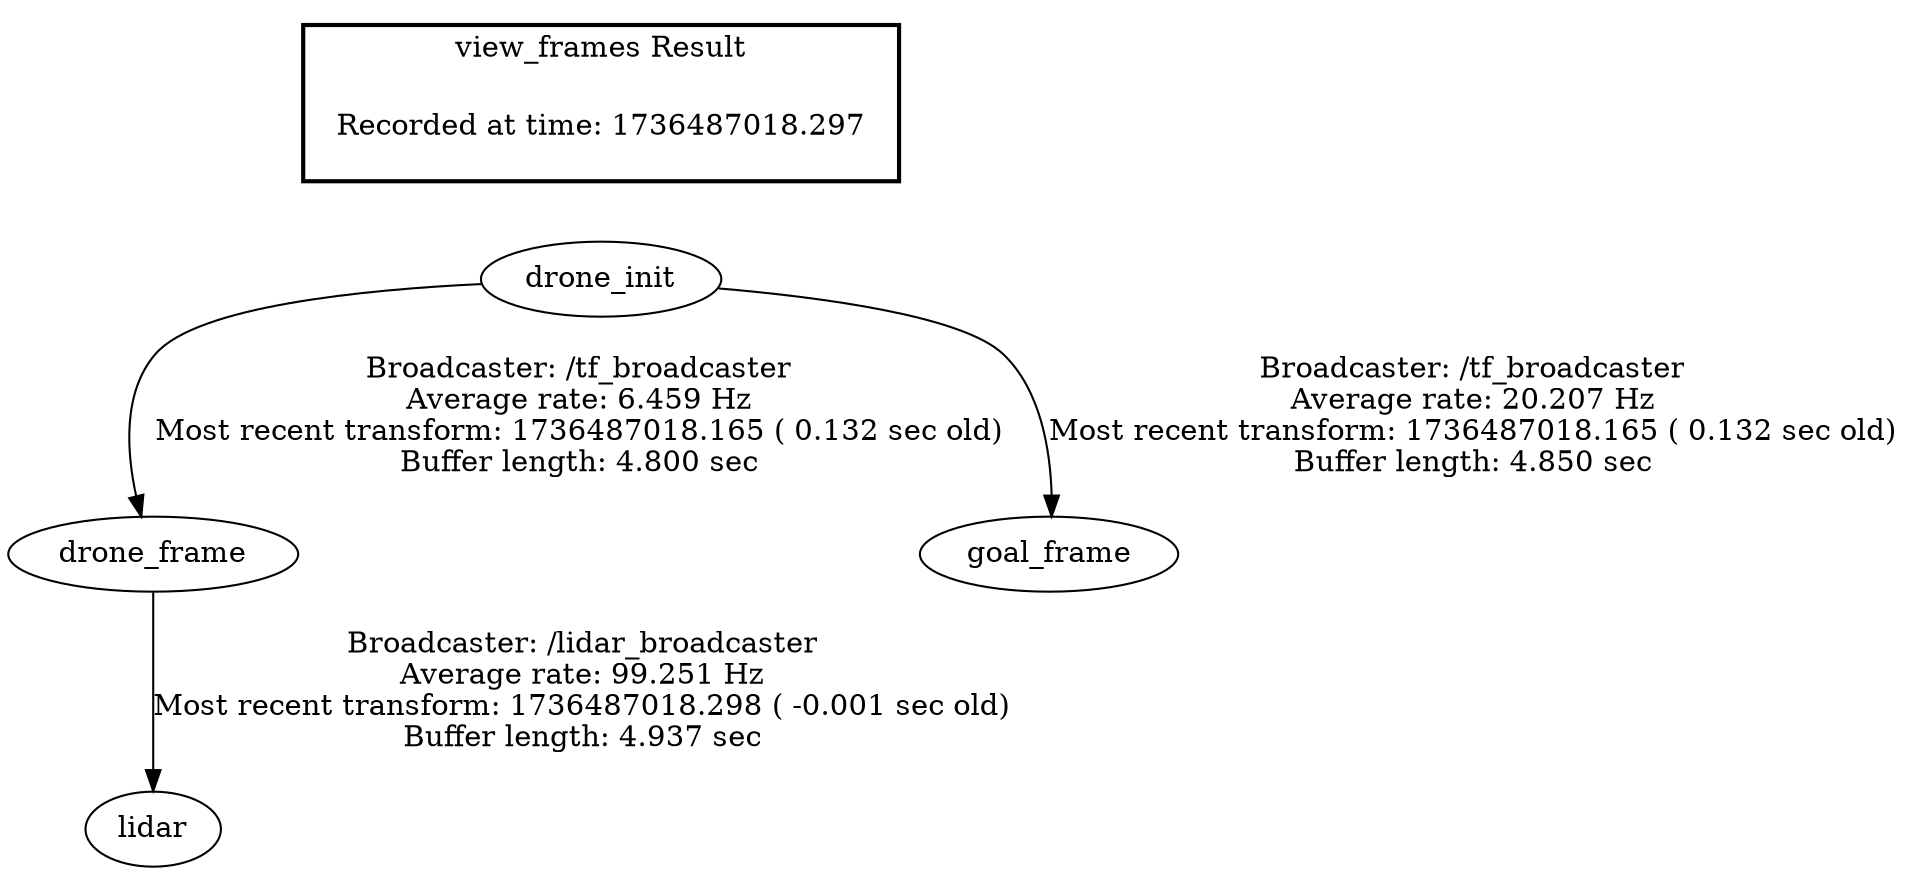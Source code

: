 digraph G {
"drone_frame" -> "lidar"[label="Broadcaster: /lidar_broadcaster\nAverage rate: 99.251 Hz\nMost recent transform: 1736487018.298 ( -0.001 sec old)\nBuffer length: 4.937 sec\n"];
"drone_init" -> "drone_frame"[label="Broadcaster: /tf_broadcaster\nAverage rate: 6.459 Hz\nMost recent transform: 1736487018.165 ( 0.132 sec old)\nBuffer length: 4.800 sec\n"];
"drone_init" -> "goal_frame"[label="Broadcaster: /tf_broadcaster\nAverage rate: 20.207 Hz\nMost recent transform: 1736487018.165 ( 0.132 sec old)\nBuffer length: 4.850 sec\n"];
edge [style=invis];
 subgraph cluster_legend { style=bold; color=black; label ="view_frames Result";
"Recorded at time: 1736487018.297"[ shape=plaintext ] ;
 }->"drone_init";
}